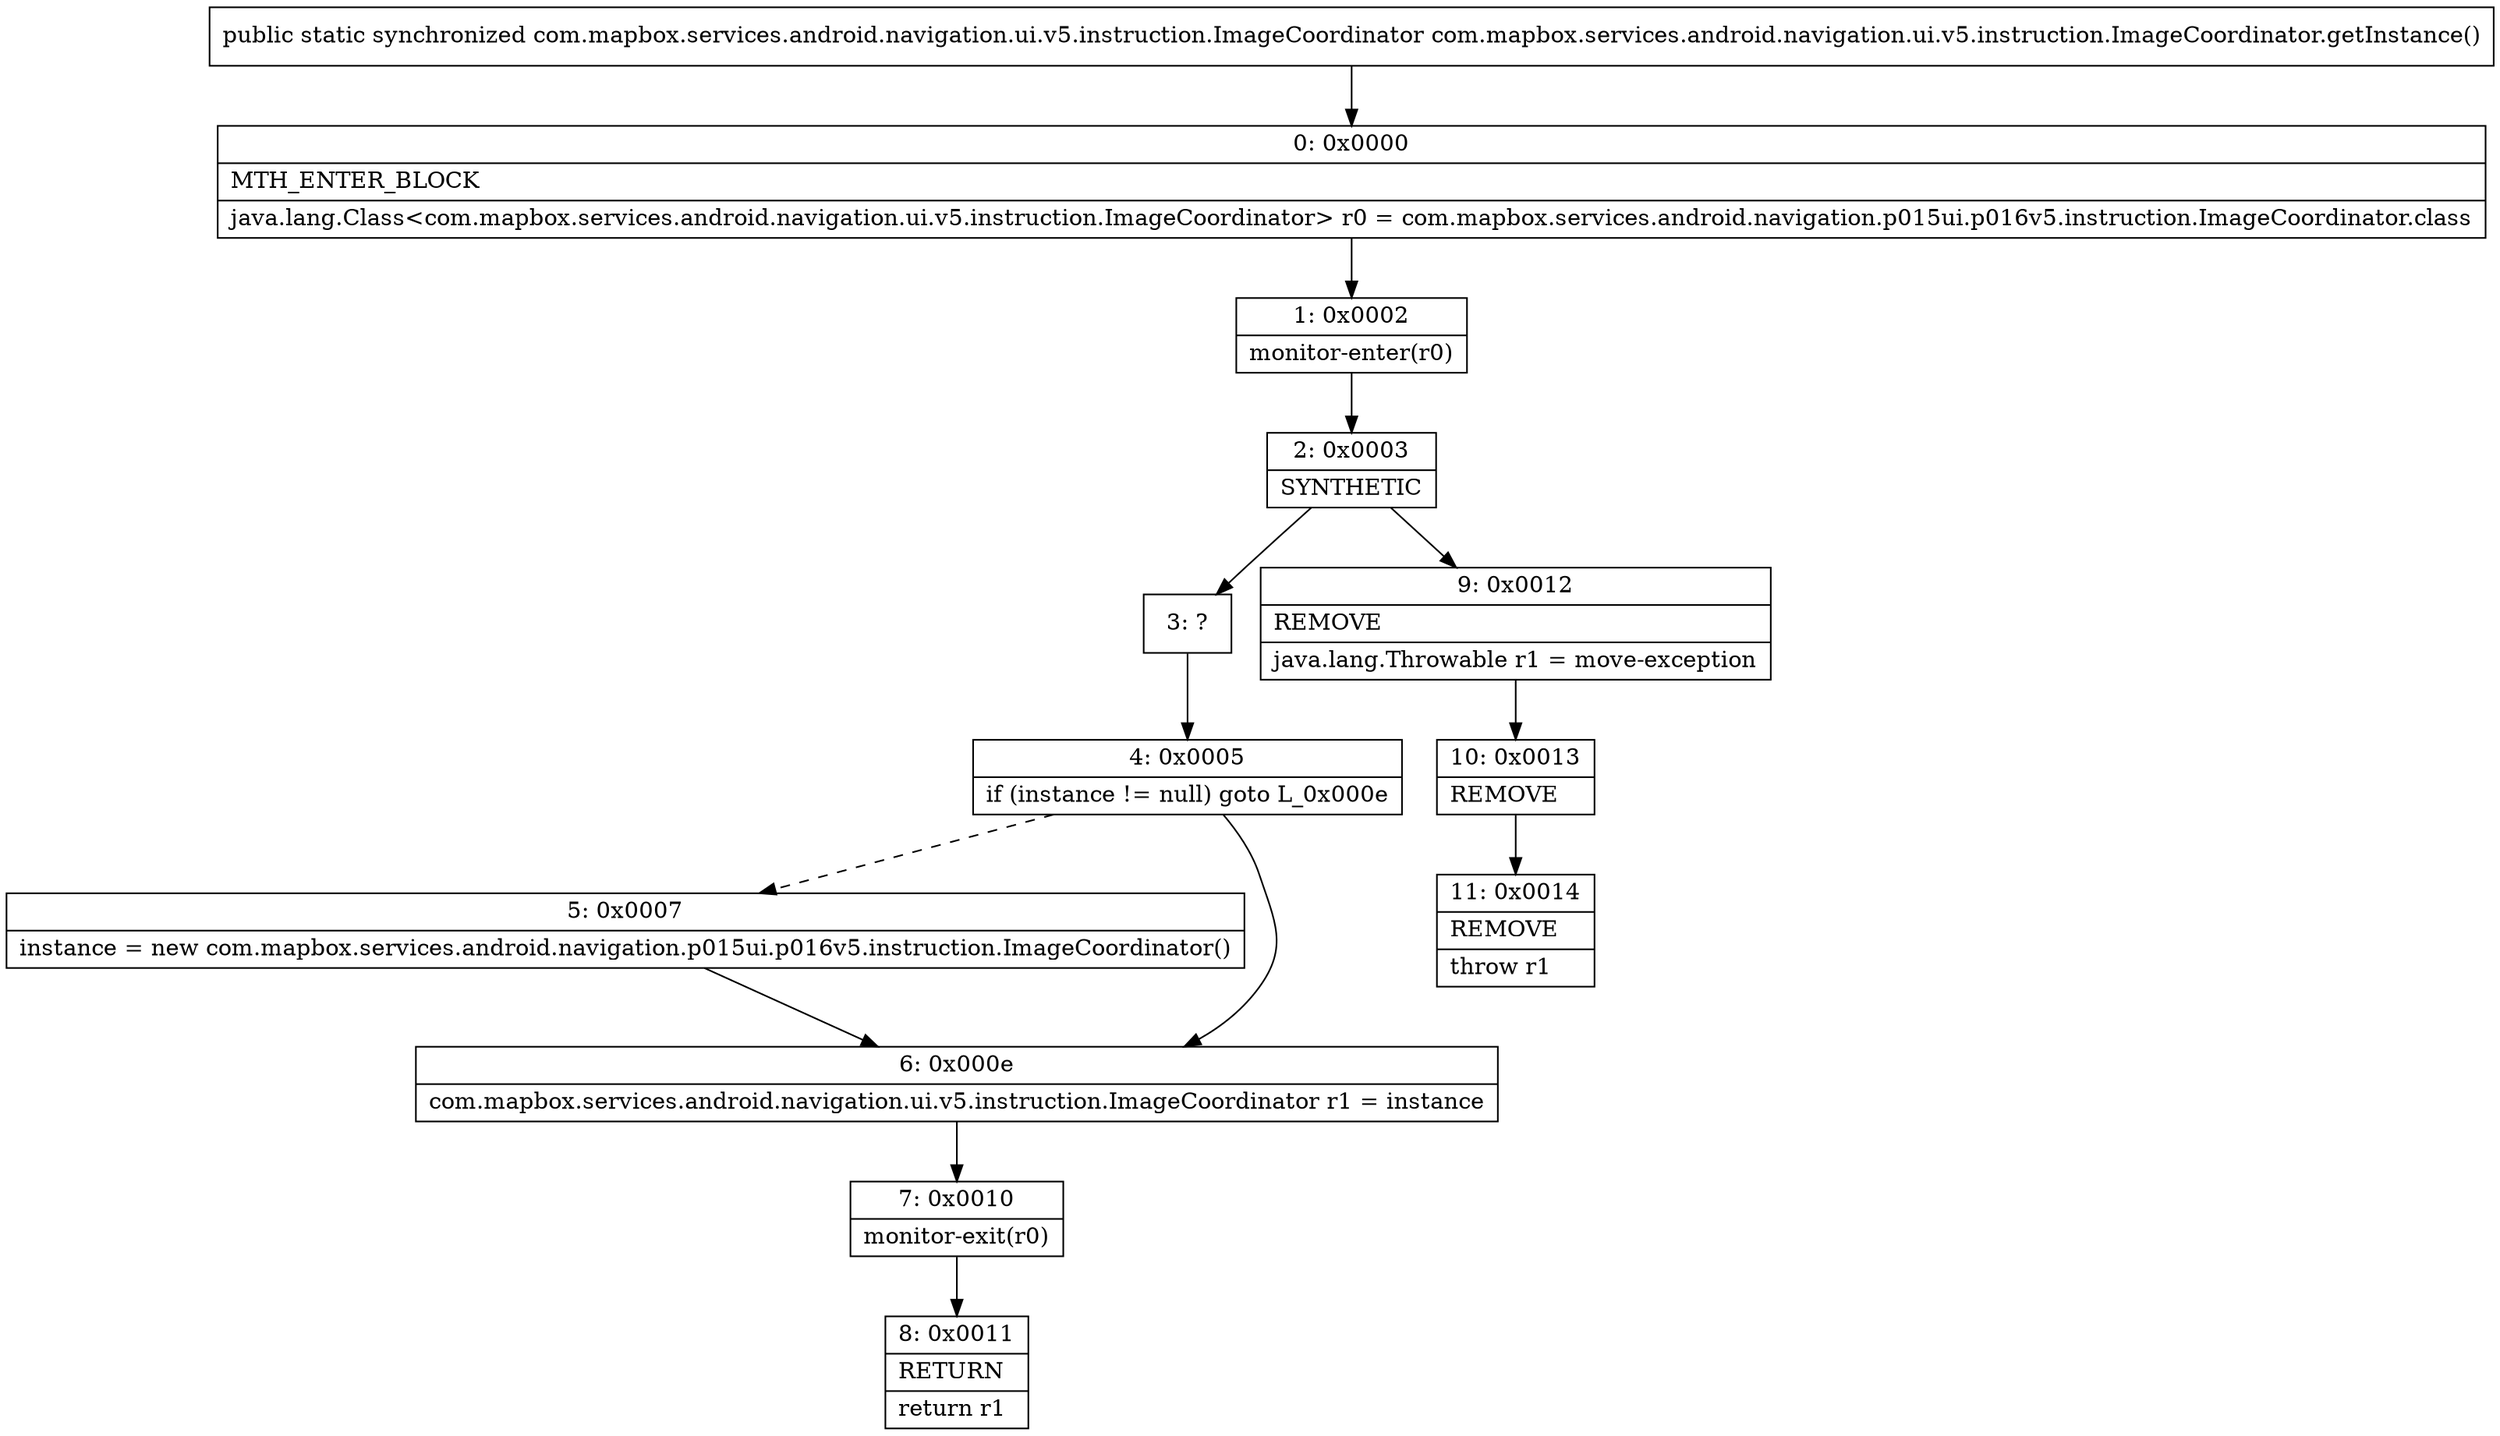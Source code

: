 digraph "CFG forcom.mapbox.services.android.navigation.ui.v5.instruction.ImageCoordinator.getInstance()Lcom\/mapbox\/services\/android\/navigation\/ui\/v5\/instruction\/ImageCoordinator;" {
Node_0 [shape=record,label="{0\:\ 0x0000|MTH_ENTER_BLOCK\l|java.lang.Class\<com.mapbox.services.android.navigation.ui.v5.instruction.ImageCoordinator\> r0 = com.mapbox.services.android.navigation.p015ui.p016v5.instruction.ImageCoordinator.class\l}"];
Node_1 [shape=record,label="{1\:\ 0x0002|monitor\-enter(r0)\l}"];
Node_2 [shape=record,label="{2\:\ 0x0003|SYNTHETIC\l}"];
Node_3 [shape=record,label="{3\:\ ?}"];
Node_4 [shape=record,label="{4\:\ 0x0005|if (instance != null) goto L_0x000e\l}"];
Node_5 [shape=record,label="{5\:\ 0x0007|instance = new com.mapbox.services.android.navigation.p015ui.p016v5.instruction.ImageCoordinator()\l}"];
Node_6 [shape=record,label="{6\:\ 0x000e|com.mapbox.services.android.navigation.ui.v5.instruction.ImageCoordinator r1 = instance\l}"];
Node_7 [shape=record,label="{7\:\ 0x0010|monitor\-exit(r0)\l}"];
Node_8 [shape=record,label="{8\:\ 0x0011|RETURN\l|return r1\l}"];
Node_9 [shape=record,label="{9\:\ 0x0012|REMOVE\l|java.lang.Throwable r1 = move\-exception\l}"];
Node_10 [shape=record,label="{10\:\ 0x0013|REMOVE\l}"];
Node_11 [shape=record,label="{11\:\ 0x0014|REMOVE\l|throw r1\l}"];
MethodNode[shape=record,label="{public static synchronized com.mapbox.services.android.navigation.ui.v5.instruction.ImageCoordinator com.mapbox.services.android.navigation.ui.v5.instruction.ImageCoordinator.getInstance() }"];
MethodNode -> Node_0;
Node_0 -> Node_1;
Node_1 -> Node_2;
Node_2 -> Node_3;
Node_2 -> Node_9;
Node_3 -> Node_4;
Node_4 -> Node_5[style=dashed];
Node_4 -> Node_6;
Node_5 -> Node_6;
Node_6 -> Node_7;
Node_7 -> Node_8;
Node_9 -> Node_10;
Node_10 -> Node_11;
}

